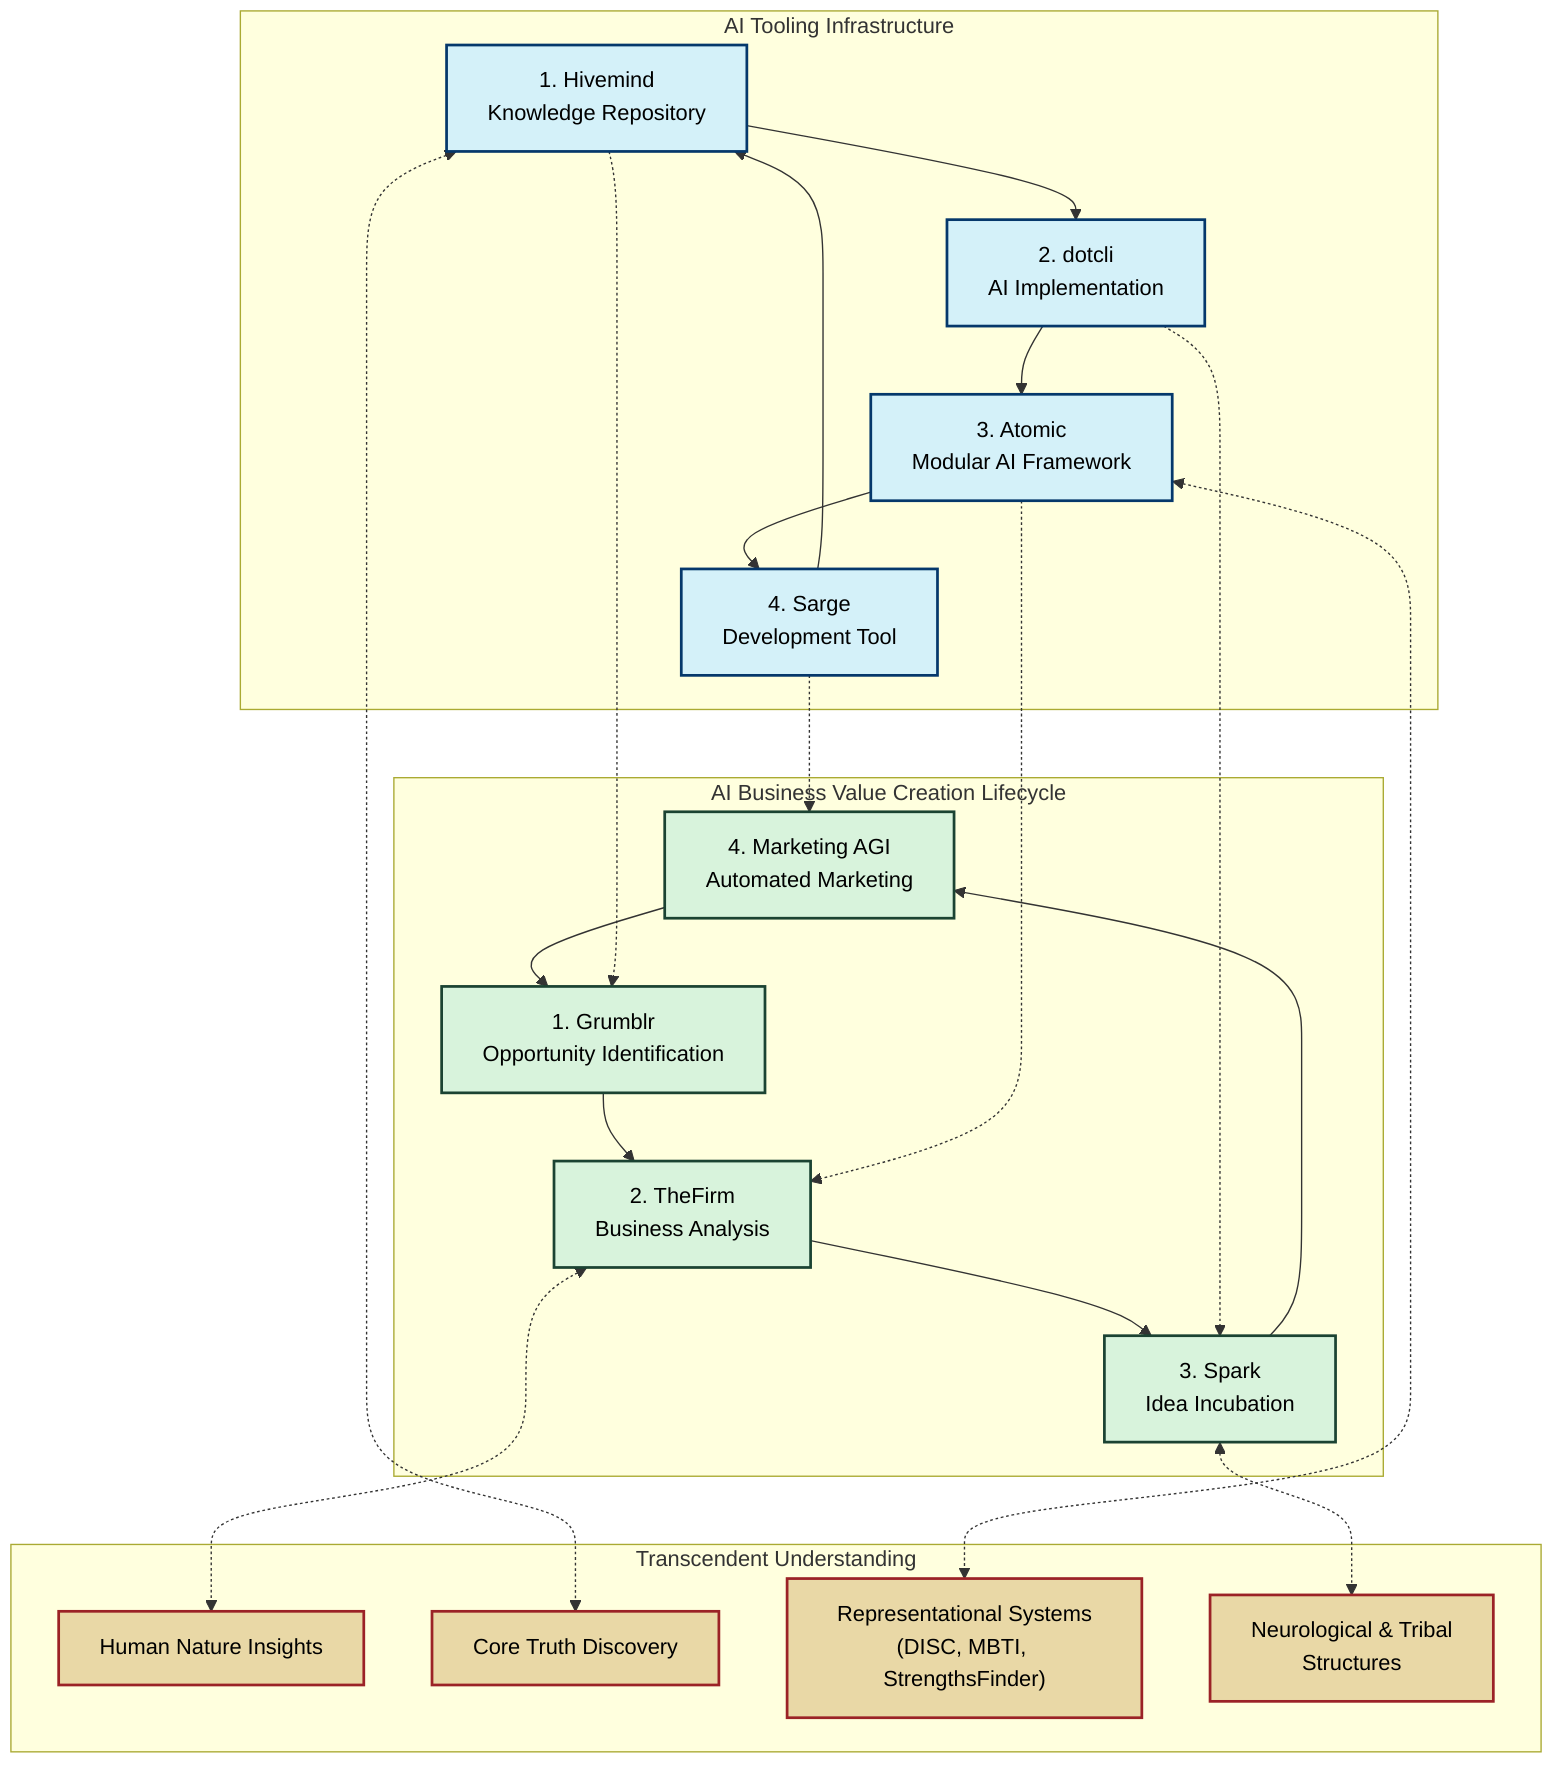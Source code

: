 flowchart TD
    %% Main categorization
    subgraph "AI Tooling Infrastructure"
        HM["1. Hivemind\nKnowledge Repository"]
        DC["2. dotcli\nAI Implementation"]
        AT["3. Atomic\nModular AI Framework"]
        SG["4. Sarge\nDevelopment Tool"]
    end

    subgraph "AI Business Value Creation Lifecycle"
        GB["1. Grumblr\nOpportunity Identification"]
        TF["2. TheFirm\nBusiness Analysis"]
        SP["3. Spark\nIdea Incubation"]
        MA["4. Marketing AGI\nAutomated Marketing"]
    end

    subgraph "Transcendent Understanding"
        TP["Human Nature Insights"]
        CT["Core Truth Discovery"]
        RS["Representational Systems\n(DISC, MBTI, StrengthsFinder)"]
        NS["Neurological & Tribal\nStructures"]
    end

    %% Infrastructure connections
    HM --> DC
    DC --> AT
    AT --> SG
    SG --> HM
    
    %% Business Value connections
    GB --> TF
    TF --> SP
    SP --> MA
    MA --> GB
    
    %% Cross-group connections
    HM -.-> GB
    AT -.-> TF
    DC -.-> SP
    SG -.-> MA
    
    %% Transcendent connections
    HM <-.-> CT
    TF <-.-> TP
    AT <-.-> RS
    SP <-.-> NS
    
    classDef infra fill:#d4f1f9,stroke:#05386B,stroke-width:2px,color:black
    classDef business fill:#d8f3dc,stroke:#1b4332,stroke-width:2px,color:black
    classDef transcend fill:#e9d8a6,stroke:#9b2226,stroke-width:2px,color:black
    
    class HM,DC,AT,SG infra
    class GB,TF,SP,MA business
    class TP,CT,RS,NS transcend